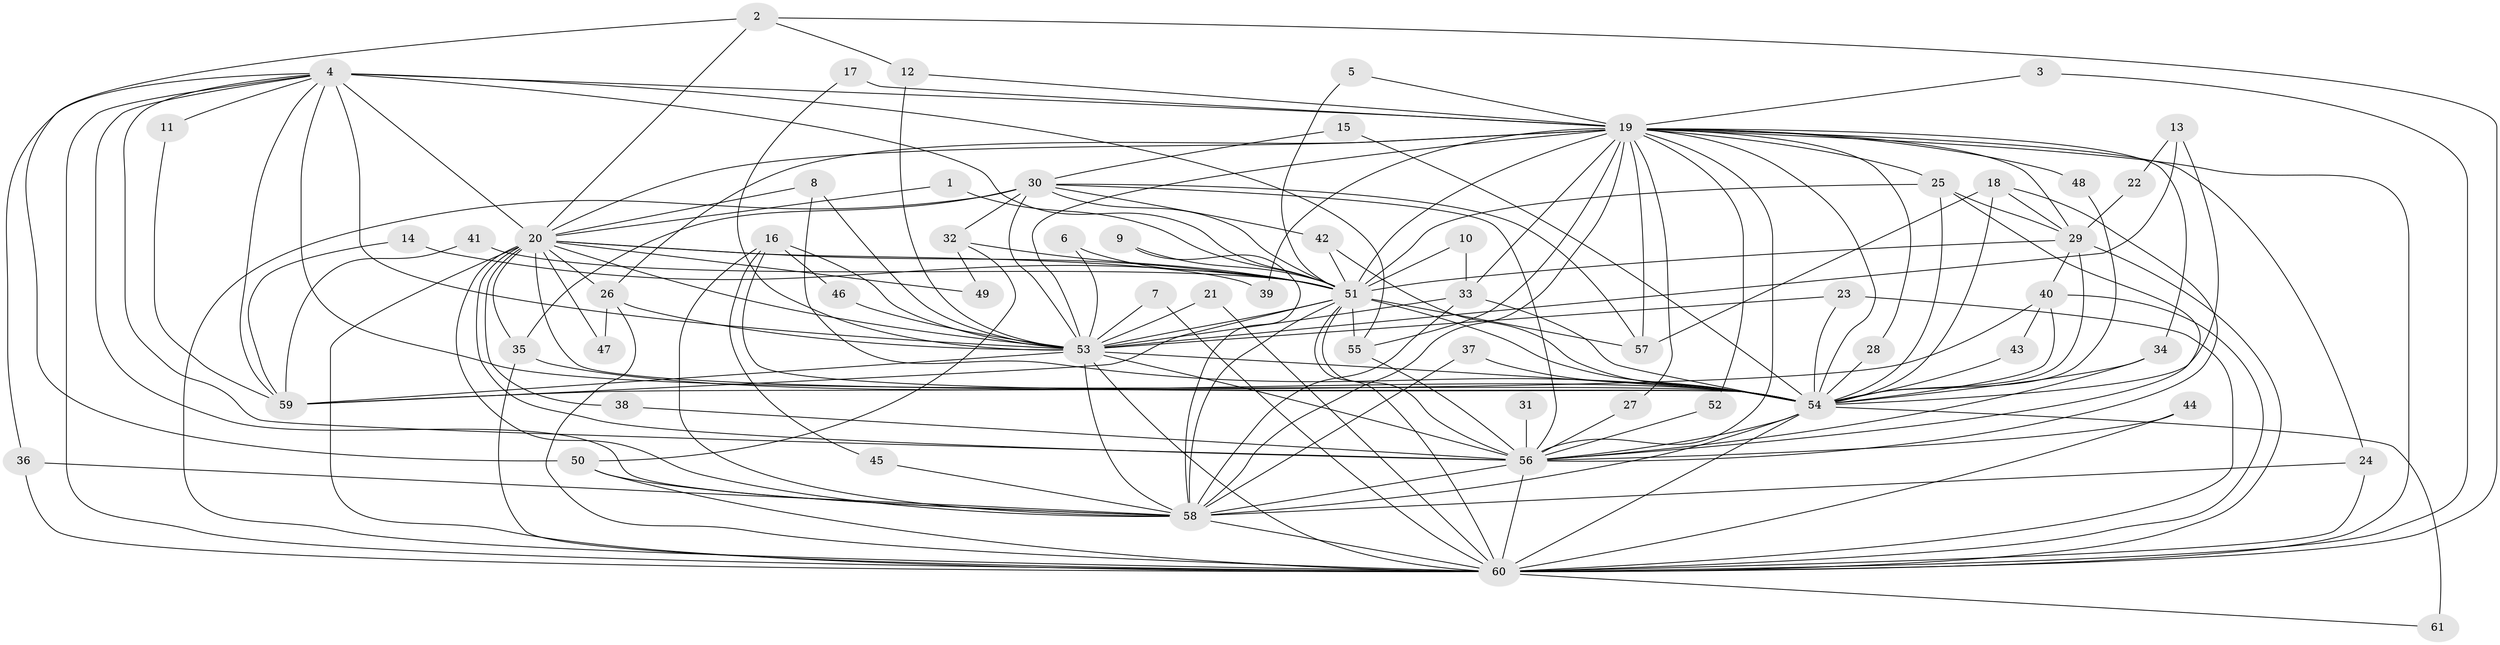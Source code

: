 // original degree distribution, {21: 0.01639344262295082, 25: 0.00819672131147541, 27: 0.00819672131147541, 20: 0.00819672131147541, 14: 0.00819672131147541, 28: 0.01639344262295082, 17: 0.00819672131147541, 31: 0.00819672131147541, 5: 0.040983606557377046, 2: 0.5163934426229508, 4: 0.13114754098360656, 7: 0.00819672131147541, 3: 0.21311475409836064, 6: 0.00819672131147541}
// Generated by graph-tools (version 1.1) at 2025/49/03/09/25 03:49:35]
// undirected, 61 vertices, 170 edges
graph export_dot {
graph [start="1"]
  node [color=gray90,style=filled];
  1;
  2;
  3;
  4;
  5;
  6;
  7;
  8;
  9;
  10;
  11;
  12;
  13;
  14;
  15;
  16;
  17;
  18;
  19;
  20;
  21;
  22;
  23;
  24;
  25;
  26;
  27;
  28;
  29;
  30;
  31;
  32;
  33;
  34;
  35;
  36;
  37;
  38;
  39;
  40;
  41;
  42;
  43;
  44;
  45;
  46;
  47;
  48;
  49;
  50;
  51;
  52;
  53;
  54;
  55;
  56;
  57;
  58;
  59;
  60;
  61;
  1 -- 20 [weight=1.0];
  1 -- 51 [weight=1.0];
  2 -- 12 [weight=1.0];
  2 -- 20 [weight=1.0];
  2 -- 50 [weight=1.0];
  2 -- 60 [weight=1.0];
  3 -- 19 [weight=1.0];
  3 -- 60 [weight=1.0];
  4 -- 11 [weight=1.0];
  4 -- 19 [weight=2.0];
  4 -- 20 [weight=2.0];
  4 -- 36 [weight=1.0];
  4 -- 51 [weight=1.0];
  4 -- 53 [weight=2.0];
  4 -- 54 [weight=2.0];
  4 -- 55 [weight=1.0];
  4 -- 56 [weight=1.0];
  4 -- 58 [weight=1.0];
  4 -- 59 [weight=1.0];
  4 -- 60 [weight=1.0];
  5 -- 19 [weight=1.0];
  5 -- 51 [weight=1.0];
  6 -- 51 [weight=1.0];
  6 -- 53 [weight=1.0];
  7 -- 53 [weight=1.0];
  7 -- 60 [weight=1.0];
  8 -- 20 [weight=1.0];
  8 -- 53 [weight=1.0];
  8 -- 54 [weight=1.0];
  9 -- 51 [weight=1.0];
  9 -- 58 [weight=1.0];
  10 -- 33 [weight=1.0];
  10 -- 51 [weight=1.0];
  11 -- 59 [weight=1.0];
  12 -- 19 [weight=1.0];
  12 -- 53 [weight=1.0];
  13 -- 22 [weight=1.0];
  13 -- 53 [weight=2.0];
  13 -- 54 [weight=1.0];
  14 -- 51 [weight=1.0];
  14 -- 59 [weight=1.0];
  15 -- 30 [weight=1.0];
  15 -- 54 [weight=1.0];
  16 -- 45 [weight=1.0];
  16 -- 46 [weight=1.0];
  16 -- 53 [weight=1.0];
  16 -- 54 [weight=1.0];
  16 -- 58 [weight=1.0];
  17 -- 19 [weight=1.0];
  17 -- 53 [weight=1.0];
  18 -- 29 [weight=1.0];
  18 -- 54 [weight=1.0];
  18 -- 56 [weight=1.0];
  18 -- 57 [weight=1.0];
  19 -- 20 [weight=2.0];
  19 -- 24 [weight=1.0];
  19 -- 25 [weight=1.0];
  19 -- 26 [weight=1.0];
  19 -- 27 [weight=1.0];
  19 -- 28 [weight=1.0];
  19 -- 29 [weight=1.0];
  19 -- 33 [weight=2.0];
  19 -- 34 [weight=1.0];
  19 -- 39 [weight=1.0];
  19 -- 48 [weight=1.0];
  19 -- 51 [weight=3.0];
  19 -- 52 [weight=1.0];
  19 -- 53 [weight=3.0];
  19 -- 54 [weight=3.0];
  19 -- 55 [weight=1.0];
  19 -- 56 [weight=3.0];
  19 -- 57 [weight=1.0];
  19 -- 58 [weight=2.0];
  19 -- 60 [weight=2.0];
  20 -- 26 [weight=1.0];
  20 -- 35 [weight=1.0];
  20 -- 38 [weight=1.0];
  20 -- 39 [weight=1.0];
  20 -- 47 [weight=1.0];
  20 -- 49 [weight=1.0];
  20 -- 51 [weight=1.0];
  20 -- 53 [weight=1.0];
  20 -- 54 [weight=1.0];
  20 -- 56 [weight=2.0];
  20 -- 58 [weight=1.0];
  20 -- 60 [weight=2.0];
  21 -- 53 [weight=1.0];
  21 -- 60 [weight=1.0];
  22 -- 29 [weight=1.0];
  23 -- 53 [weight=1.0];
  23 -- 54 [weight=1.0];
  23 -- 60 [weight=1.0];
  24 -- 58 [weight=1.0];
  24 -- 60 [weight=1.0];
  25 -- 29 [weight=1.0];
  25 -- 51 [weight=1.0];
  25 -- 54 [weight=1.0];
  25 -- 56 [weight=1.0];
  26 -- 47 [weight=1.0];
  26 -- 53 [weight=1.0];
  26 -- 60 [weight=1.0];
  27 -- 56 [weight=1.0];
  28 -- 54 [weight=1.0];
  29 -- 40 [weight=1.0];
  29 -- 51 [weight=1.0];
  29 -- 54 [weight=1.0];
  29 -- 60 [weight=1.0];
  30 -- 32 [weight=1.0];
  30 -- 35 [weight=1.0];
  30 -- 42 [weight=1.0];
  30 -- 51 [weight=1.0];
  30 -- 53 [weight=1.0];
  30 -- 56 [weight=1.0];
  30 -- 57 [weight=1.0];
  30 -- 60 [weight=1.0];
  31 -- 56 [weight=1.0];
  32 -- 49 [weight=1.0];
  32 -- 50 [weight=1.0];
  32 -- 51 [weight=1.0];
  33 -- 53 [weight=1.0];
  33 -- 54 [weight=1.0];
  33 -- 58 [weight=1.0];
  34 -- 54 [weight=1.0];
  34 -- 56 [weight=1.0];
  35 -- 54 [weight=1.0];
  35 -- 60 [weight=1.0];
  36 -- 58 [weight=1.0];
  36 -- 60 [weight=1.0];
  37 -- 54 [weight=1.0];
  37 -- 58 [weight=1.0];
  38 -- 56 [weight=1.0];
  40 -- 43 [weight=1.0];
  40 -- 54 [weight=1.0];
  40 -- 59 [weight=1.0];
  40 -- 60 [weight=1.0];
  41 -- 51 [weight=1.0];
  41 -- 59 [weight=1.0];
  42 -- 51 [weight=1.0];
  42 -- 54 [weight=1.0];
  43 -- 54 [weight=1.0];
  44 -- 56 [weight=1.0];
  44 -- 60 [weight=1.0];
  45 -- 58 [weight=1.0];
  46 -- 53 [weight=1.0];
  48 -- 54 [weight=1.0];
  50 -- 58 [weight=2.0];
  50 -- 60 [weight=1.0];
  51 -- 53 [weight=1.0];
  51 -- 54 [weight=1.0];
  51 -- 55 [weight=1.0];
  51 -- 56 [weight=1.0];
  51 -- 57 [weight=1.0];
  51 -- 58 [weight=2.0];
  51 -- 59 [weight=1.0];
  51 -- 60 [weight=1.0];
  52 -- 56 [weight=1.0];
  53 -- 54 [weight=1.0];
  53 -- 56 [weight=1.0];
  53 -- 58 [weight=1.0];
  53 -- 59 [weight=2.0];
  53 -- 60 [weight=2.0];
  54 -- 56 [weight=1.0];
  54 -- 58 [weight=2.0];
  54 -- 60 [weight=2.0];
  54 -- 61 [weight=2.0];
  55 -- 56 [weight=1.0];
  56 -- 58 [weight=2.0];
  56 -- 60 [weight=2.0];
  58 -- 60 [weight=1.0];
  60 -- 61 [weight=1.0];
}
